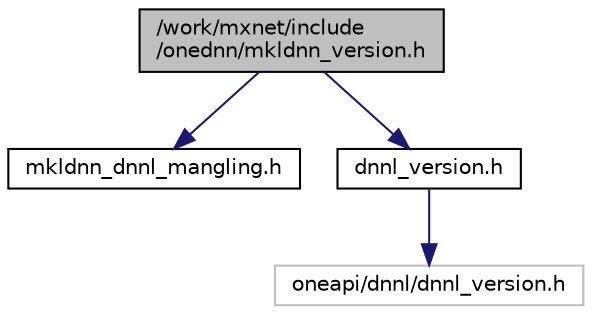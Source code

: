 digraph "/work/mxnet/include/onednn/mkldnn_version.h"
{
 // LATEX_PDF_SIZE
  edge [fontname="Helvetica",fontsize="10",labelfontname="Helvetica",labelfontsize="10"];
  node [fontname="Helvetica",fontsize="10",shape=record];
  Node1 [label="/work/mxnet/include\l/onednn/mkldnn_version.h",height=0.2,width=0.4,color="black", fillcolor="grey75", style="filled", fontcolor="black",tooltip=" "];
  Node1 -> Node2 [color="midnightblue",fontsize="10",style="solid",fontname="Helvetica"];
  Node2 [label="mkldnn_dnnl_mangling.h",height=0.2,width=0.4,color="black", fillcolor="white", style="filled",URL="$mkldnn__dnnl__mangling_8h.html",tooltip=" "];
  Node1 -> Node3 [color="midnightblue",fontsize="10",style="solid",fontname="Helvetica"];
  Node3 [label="dnnl_version.h",height=0.2,width=0.4,color="black", fillcolor="white", style="filled",URL="$dnnl__version_8h.html",tooltip=" "];
  Node3 -> Node4 [color="midnightblue",fontsize="10",style="solid",fontname="Helvetica"];
  Node4 [label="oneapi/dnnl/dnnl_version.h",height=0.2,width=0.4,color="grey75", fillcolor="white", style="filled",tooltip=" "];
}
